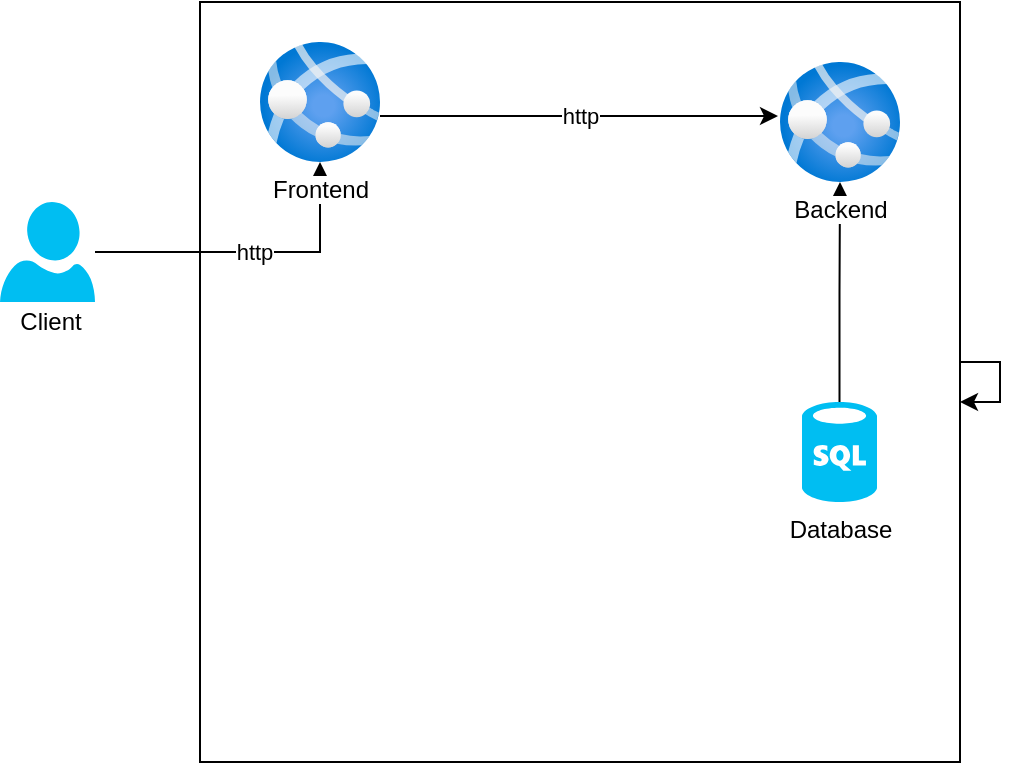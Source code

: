 <mxfile version="17.4.0" type="github">
  <diagram id="9XE0pU_EqXqOahOZq9vH" name="Page-1">
    <mxGraphModel dx="443" dy="536" grid="1" gridSize="10" guides="1" tooltips="1" connect="1" arrows="1" fold="1" page="1" pageScale="1" pageWidth="827" pageHeight="1169" math="0" shadow="0">
      <root>
        <mxCell id="0" />
        <mxCell id="1" parent="0" />
        <mxCell id="4WM69Dd30k6qyJ94jEm1-3" value="" style="group" vertex="1" connectable="0" parent="1">
          <mxGeometry x="40" y="140" width="50" height="70" as="geometry" />
        </mxCell>
        <mxCell id="4WM69Dd30k6qyJ94jEm1-1" value="" style="verticalLabelPosition=bottom;html=1;verticalAlign=top;align=center;strokeColor=none;fillColor=#00BEF2;shape=mxgraph.azure.user;" vertex="1" parent="4WM69Dd30k6qyJ94jEm1-3">
          <mxGeometry width="47.5" height="50" as="geometry" />
        </mxCell>
        <mxCell id="4WM69Dd30k6qyJ94jEm1-2" value="Client&lt;br&gt;" style="text;html=1;align=center;verticalAlign=middle;resizable=0;points=[];autosize=1;strokeColor=none;fillColor=none;" vertex="1" parent="4WM69Dd30k6qyJ94jEm1-3">
          <mxGeometry y="50" width="50" height="20" as="geometry" />
        </mxCell>
        <mxCell id="4WM69Dd30k6qyJ94jEm1-4" value="" style="whiteSpace=wrap;html=1;aspect=fixed;" vertex="1" parent="1">
          <mxGeometry x="140" y="40" width="380" height="380" as="geometry" />
        </mxCell>
        <mxCell id="4WM69Dd30k6qyJ94jEm1-8" value="http" style="edgeStyle=orthogonalEdgeStyle;rounded=0;orthogonalLoop=1;jettySize=auto;html=1;" edge="1" parent="1" source="4WM69Dd30k6qyJ94jEm1-6">
          <mxGeometry relative="1" as="geometry">
            <mxPoint x="429" y="97" as="targetPoint" />
            <Array as="points">
              <mxPoint x="280" y="97" />
              <mxPoint x="280" y="97" />
            </Array>
          </mxGeometry>
        </mxCell>
        <mxCell id="4WM69Dd30k6qyJ94jEm1-11" value="http" style="edgeStyle=orthogonalEdgeStyle;rounded=0;orthogonalLoop=1;jettySize=auto;html=1;" edge="1" parent="1" source="4WM69Dd30k6qyJ94jEm1-1" target="4WM69Dd30k6qyJ94jEm1-6">
          <mxGeometry relative="1" as="geometry" />
        </mxCell>
        <mxCell id="4WM69Dd30k6qyJ94jEm1-10" style="edgeStyle=orthogonalEdgeStyle;rounded=0;orthogonalLoop=1;jettySize=auto;html=1;" edge="1" parent="1" source="4WM69Dd30k6qyJ94jEm1-4" target="4WM69Dd30k6qyJ94jEm1-4">
          <mxGeometry relative="1" as="geometry" />
        </mxCell>
        <mxCell id="4WM69Dd30k6qyJ94jEm1-6" value="Frontend" style="aspect=fixed;html=1;points=[];align=center;image;fontSize=12;image=img/lib/azure2/app_services/App_Services.svg;" vertex="1" parent="1">
          <mxGeometry x="170" y="60" width="60" height="60" as="geometry" />
        </mxCell>
        <mxCell id="4WM69Dd30k6qyJ94jEm1-14" style="edgeStyle=orthogonalEdgeStyle;rounded=0;orthogonalLoop=1;jettySize=auto;html=1;" edge="1" parent="1" source="4WM69Dd30k6qyJ94jEm1-13" target="4WM69Dd30k6qyJ94jEm1-7">
          <mxGeometry relative="1" as="geometry" />
        </mxCell>
        <mxCell id="4WM69Dd30k6qyJ94jEm1-13" value="Database" style="verticalLabelPosition=bottom;html=1;verticalAlign=top;align=center;strokeColor=none;fillColor=#00BEF2;shape=mxgraph.azure.sql_database;" vertex="1" parent="1">
          <mxGeometry x="441" y="240" width="37.5" height="50" as="geometry" />
        </mxCell>
        <mxCell id="4WM69Dd30k6qyJ94jEm1-7" value="Backend" style="aspect=fixed;html=1;points=[];align=center;image;fontSize=12;image=img/lib/azure2/app_services/App_Services.svg;" vertex="1" parent="1">
          <mxGeometry x="430" y="70" width="60" height="60" as="geometry" />
        </mxCell>
      </root>
    </mxGraphModel>
  </diagram>
</mxfile>
